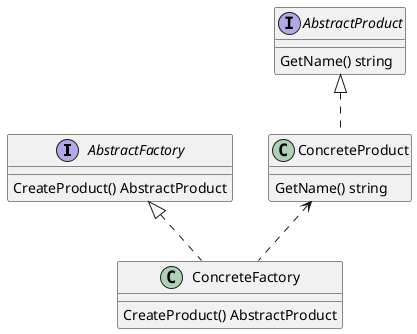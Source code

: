 @startuml
'https://plantuml.com/class-diagram

interface AbstractFactory {
    CreateProduct() AbstractProduct
}
interface AbstractProduct{
    GetName() string
}
class ConcreteFactory {
    CreateProduct() AbstractProduct
}
class ConcreteProduct {
    GetName() string
}

AbstractFactory <|.. ConcreteFactory
AbstractProduct <|.. ConcreteProduct
ConcreteProduct <.. ConcreteFactory

@enduml

